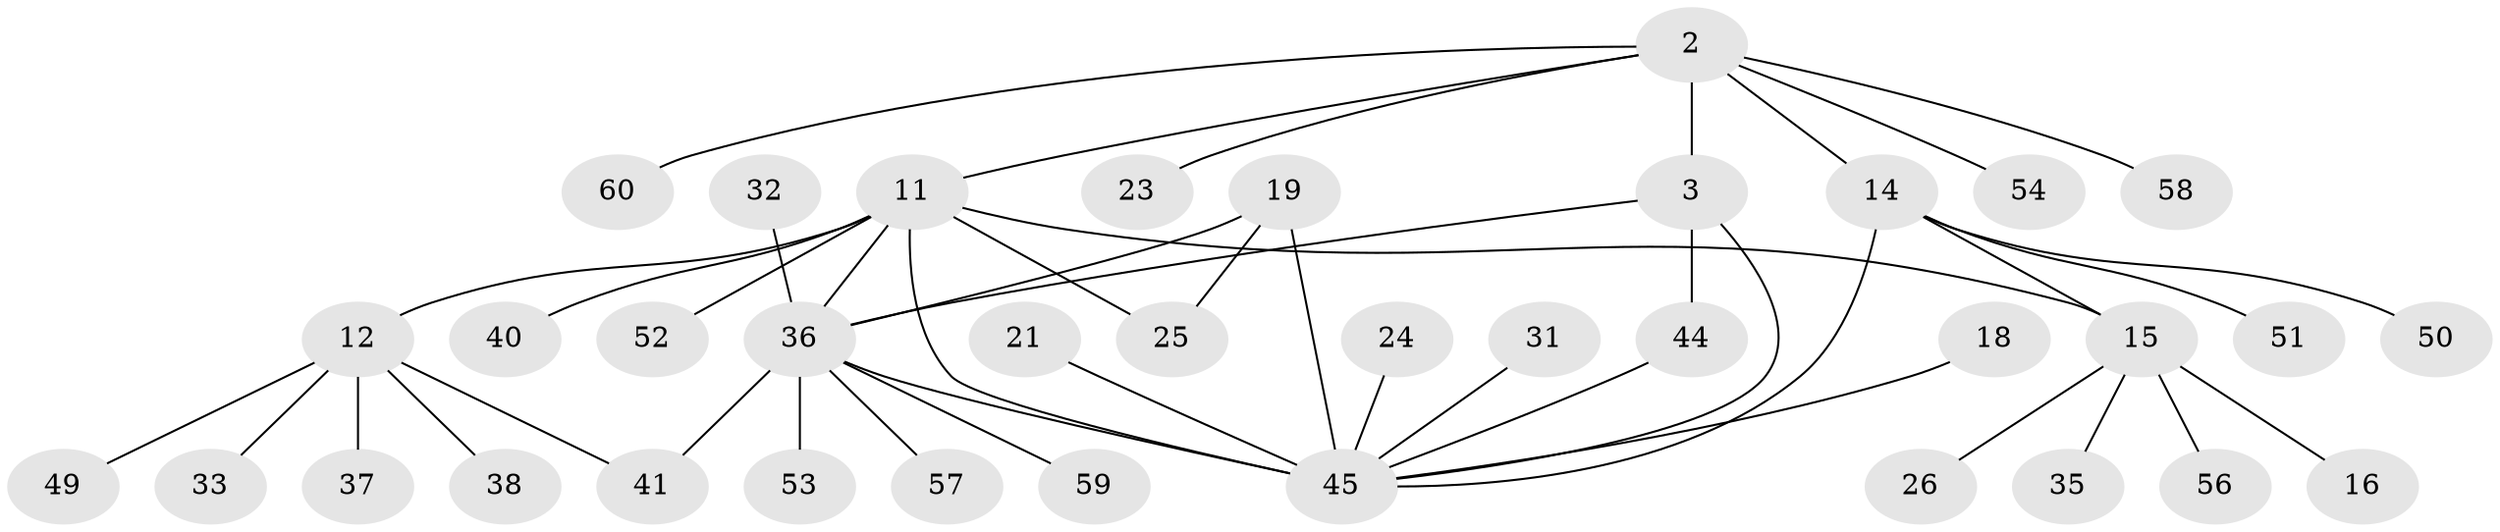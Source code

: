 // original degree distribution, {5: 0.08333333333333333, 7: 0.05, 6: 0.05, 9: 0.016666666666666666, 4: 0.016666666666666666, 8: 0.03333333333333333, 3: 0.06666666666666667, 1: 0.55, 2: 0.13333333333333333}
// Generated by graph-tools (version 1.1) at 2025/58/03/04/25 21:58:37]
// undirected, 36 vertices, 44 edges
graph export_dot {
graph [start="1"]
  node [color=gray90,style=filled];
  2 [super="+1"];
  3;
  11 [super="+10"];
  12;
  14;
  15 [super="+13"];
  16;
  18;
  19 [super="+6"];
  21;
  23;
  24 [super="+20"];
  25;
  26;
  31;
  32;
  33;
  35;
  36 [super="+8+22"];
  37;
  38 [super="+29"];
  40;
  41;
  44;
  45 [super="+5+17+9"];
  49;
  50;
  51;
  52 [super="+42+47"];
  53;
  54 [super="+30"];
  56 [super="+48+55"];
  57;
  58;
  59;
  60;
  2 -- 3 [weight=2];
  2 -- 23;
  2 -- 58;
  2 -- 60;
  2 -- 14;
  2 -- 11;
  2 -- 54;
  3 -- 44;
  3 -- 45;
  3 -- 36;
  11 -- 12 [weight=2];
  11 -- 15;
  11 -- 25;
  11 -- 40;
  11 -- 52;
  11 -- 45;
  11 -- 36;
  12 -- 33;
  12 -- 37;
  12 -- 41;
  12 -- 49;
  12 -- 38;
  14 -- 15 [weight=2];
  14 -- 50;
  14 -- 51;
  14 -- 45 [weight=2];
  15 -- 26;
  15 -- 35;
  15 -- 16;
  15 -- 56;
  18 -- 45;
  19 -- 25;
  19 -- 36;
  19 -- 45 [weight=4];
  21 -- 45;
  24 -- 45 [weight=2];
  31 -- 45;
  32 -- 36;
  36 -- 41;
  36 -- 53;
  36 -- 57;
  36 -- 59;
  36 -- 45 [weight=2];
  44 -- 45;
}
